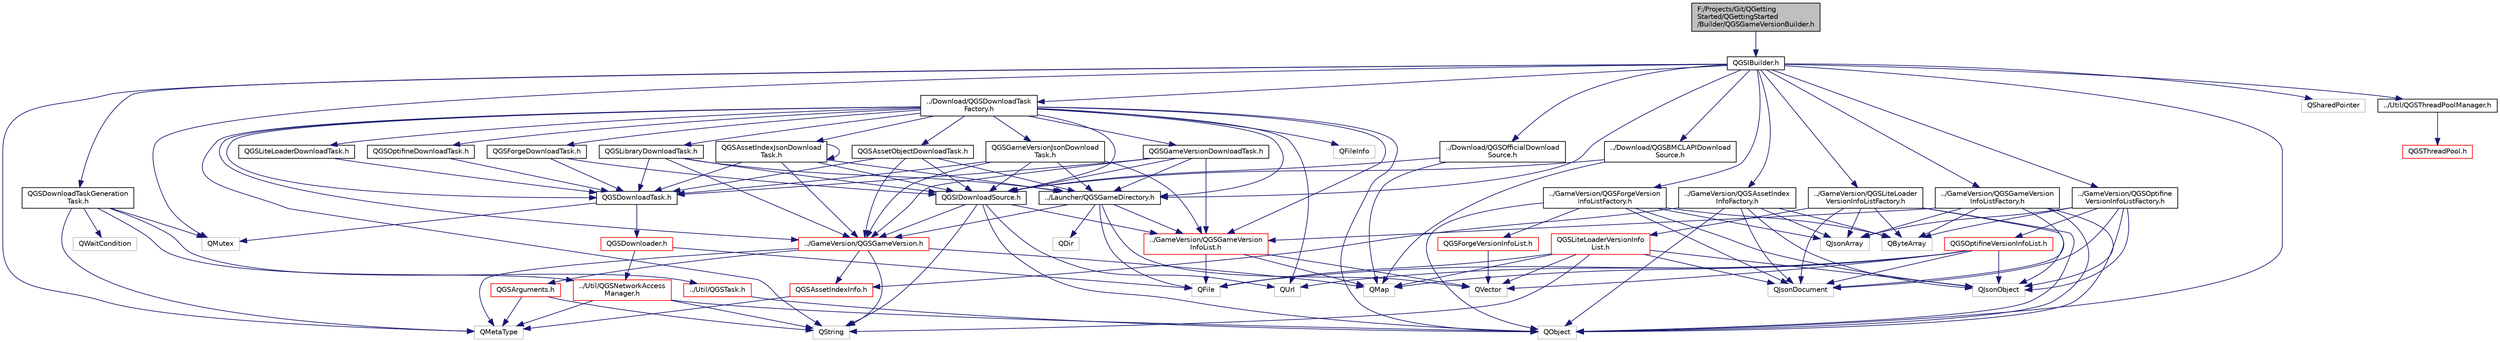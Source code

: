 digraph "F:/Projects/Git/QGettingStarted/QGettingStarted/Builder/QGSGameVersionBuilder.h"
{
  edge [fontname="Helvetica",fontsize="10",labelfontname="Helvetica",labelfontsize="10"];
  node [fontname="Helvetica",fontsize="10",shape=record];
  Node0 [label="F:/Projects/Git/QGetting\lStarted/QGettingStarted\l/Builder/QGSGameVersionBuilder.h",height=0.2,width=0.4,color="black", fillcolor="grey75", style="filled", fontcolor="black"];
  Node0 -> Node1 [color="midnightblue",fontsize="10",style="solid",fontname="Helvetica"];
  Node1 [label="QGSIBuilder.h",height=0.2,width=0.4,color="black", fillcolor="white", style="filled",URL="$_q_g_s_i_builder_8h.html"];
  Node1 -> Node2 [color="midnightblue",fontsize="10",style="solid",fontname="Helvetica"];
  Node2 [label="QObject",height=0.2,width=0.4,color="grey75", fillcolor="white", style="filled"];
  Node1 -> Node3 [color="midnightblue",fontsize="10",style="solid",fontname="Helvetica"];
  Node3 [label="QSharedPointer",height=0.2,width=0.4,color="grey75", fillcolor="white", style="filled"];
  Node1 -> Node4 [color="midnightblue",fontsize="10",style="solid",fontname="Helvetica"];
  Node4 [label="QMetaType",height=0.2,width=0.4,color="grey75", fillcolor="white", style="filled"];
  Node1 -> Node5 [color="midnightblue",fontsize="10",style="solid",fontname="Helvetica"];
  Node5 [label="QMutex",height=0.2,width=0.4,color="grey75", fillcolor="white", style="filled"];
  Node1 -> Node6 [color="midnightblue",fontsize="10",style="solid",fontname="Helvetica"];
  Node6 [label="../Download/QGSDownloadTask\lFactory.h",height=0.2,width=0.4,color="black", fillcolor="white", style="filled",URL="$_q_g_s_download_task_factory_8h.html"];
  Node6 -> Node7 [color="midnightblue",fontsize="10",style="solid",fontname="Helvetica"];
  Node7 [label="QString",height=0.2,width=0.4,color="grey75", fillcolor="white", style="filled"];
  Node6 -> Node8 [color="midnightblue",fontsize="10",style="solid",fontname="Helvetica"];
  Node8 [label="QUrl",height=0.2,width=0.4,color="grey75", fillcolor="white", style="filled"];
  Node6 -> Node2 [color="midnightblue",fontsize="10",style="solid",fontname="Helvetica"];
  Node6 -> Node9 [color="midnightblue",fontsize="10",style="solid",fontname="Helvetica"];
  Node9 [label="QFileInfo",height=0.2,width=0.4,color="grey75", fillcolor="white", style="filled"];
  Node6 -> Node10 [color="midnightblue",fontsize="10",style="solid",fontname="Helvetica"];
  Node10 [label="QGSDownloadTask.h",height=0.2,width=0.4,color="black", fillcolor="white", style="filled",URL="$_q_g_s_download_task_8h.html"];
  Node10 -> Node5 [color="midnightblue",fontsize="10",style="solid",fontname="Helvetica"];
  Node10 -> Node11 [color="midnightblue",fontsize="10",style="solid",fontname="Helvetica"];
  Node11 [label="QGSDownloader.h",height=0.2,width=0.4,color="red", fillcolor="white", style="filled",URL="$_q_g_s_downloader_8h.html"];
  Node11 -> Node12 [color="midnightblue",fontsize="10",style="solid",fontname="Helvetica"];
  Node12 [label="QFile",height=0.2,width=0.4,color="grey75", fillcolor="white", style="filled"];
  Node11 -> Node14 [color="midnightblue",fontsize="10",style="solid",fontname="Helvetica"];
  Node14 [label="../Util/QGSNetworkAccess\lManager.h",height=0.2,width=0.4,color="red", fillcolor="white", style="filled",URL="$_q_g_s_network_access_manager_8h.html"];
  Node14 -> Node2 [color="midnightblue",fontsize="10",style="solid",fontname="Helvetica"];
  Node14 -> Node7 [color="midnightblue",fontsize="10",style="solid",fontname="Helvetica"];
  Node14 -> Node4 [color="midnightblue",fontsize="10",style="solid",fontname="Helvetica"];
  Node6 -> Node26 [color="midnightblue",fontsize="10",style="solid",fontname="Helvetica"];
  Node26 [label="QGSGameVersionJsonDownload\lTask.h",height=0.2,width=0.4,color="black", fillcolor="white", style="filled",URL="$_q_g_s_game_version_json_download_task_8h.html"];
  Node26 -> Node10 [color="midnightblue",fontsize="10",style="solid",fontname="Helvetica"];
  Node26 -> Node27 [color="midnightblue",fontsize="10",style="solid",fontname="Helvetica"];
  Node27 [label="QGSIDownloadSource.h",height=0.2,width=0.4,color="black", fillcolor="white", style="filled",URL="$_q_g_s_i_download_source_8h.html"];
  Node27 -> Node2 [color="midnightblue",fontsize="10",style="solid",fontname="Helvetica"];
  Node27 -> Node7 [color="midnightblue",fontsize="10",style="solid",fontname="Helvetica"];
  Node27 -> Node8 [color="midnightblue",fontsize="10",style="solid",fontname="Helvetica"];
  Node27 -> Node28 [color="midnightblue",fontsize="10",style="solid",fontname="Helvetica"];
  Node28 [label="../GameVersion/QGSGameVersion.h",height=0.2,width=0.4,color="red", fillcolor="white", style="filled",URL="$_q_g_s_game_version_8h.html"];
  Node28 -> Node7 [color="midnightblue",fontsize="10",style="solid",fontname="Helvetica"];
  Node28 -> Node22 [color="midnightblue",fontsize="10",style="solid",fontname="Helvetica"];
  Node22 [label="QMap",height=0.2,width=0.4,color="grey75", fillcolor="white", style="filled"];
  Node28 -> Node4 [color="midnightblue",fontsize="10",style="solid",fontname="Helvetica"];
  Node28 -> Node29 [color="midnightblue",fontsize="10",style="solid",fontname="Helvetica"];
  Node29 [label="QGSArguments.h",height=0.2,width=0.4,color="red", fillcolor="white", style="filled",URL="$_q_g_s_arguments_8h.html"];
  Node29 -> Node7 [color="midnightblue",fontsize="10",style="solid",fontname="Helvetica"];
  Node29 -> Node4 [color="midnightblue",fontsize="10",style="solid",fontname="Helvetica"];
  Node28 -> Node37 [color="midnightblue",fontsize="10",style="solid",fontname="Helvetica"];
  Node37 [label="QGSAssetIndexInfo.h",height=0.2,width=0.4,color="red", fillcolor="white", style="filled",URL="$_q_g_s_asset_index_info_8h.html"];
  Node37 -> Node4 [color="midnightblue",fontsize="10",style="solid",fontname="Helvetica"];
  Node27 -> Node39 [color="midnightblue",fontsize="10",style="solid",fontname="Helvetica"];
  Node39 [label="../GameVersion/QGSGameVersion\lInfoList.h",height=0.2,width=0.4,color="red", fillcolor="white", style="filled",URL="$_q_g_s_game_version_info_list_8h.html"];
  Node39 -> Node22 [color="midnightblue",fontsize="10",style="solid",fontname="Helvetica"];
  Node39 -> Node40 [color="midnightblue",fontsize="10",style="solid",fontname="Helvetica"];
  Node40 [label="QVector",height=0.2,width=0.4,color="grey75", fillcolor="white", style="filled"];
  Node39 -> Node12 [color="midnightblue",fontsize="10",style="solid",fontname="Helvetica"];
  Node26 -> Node28 [color="midnightblue",fontsize="10",style="solid",fontname="Helvetica"];
  Node26 -> Node42 [color="midnightblue",fontsize="10",style="solid",fontname="Helvetica"];
  Node42 [label="../Launcher/QGSGameDirectory.h",height=0.2,width=0.4,color="black", fillcolor="white", style="filled",URL="$_q_g_s_game_directory_8h.html"];
  Node42 -> Node43 [color="midnightblue",fontsize="10",style="solid",fontname="Helvetica"];
  Node43 [label="QDir",height=0.2,width=0.4,color="grey75", fillcolor="white", style="filled"];
  Node42 -> Node12 [color="midnightblue",fontsize="10",style="solid",fontname="Helvetica"];
  Node42 -> Node40 [color="midnightblue",fontsize="10",style="solid",fontname="Helvetica"];
  Node42 -> Node28 [color="midnightblue",fontsize="10",style="solid",fontname="Helvetica"];
  Node42 -> Node39 [color="midnightblue",fontsize="10",style="solid",fontname="Helvetica"];
  Node26 -> Node39 [color="midnightblue",fontsize="10",style="solid",fontname="Helvetica"];
  Node6 -> Node44 [color="midnightblue",fontsize="10",style="solid",fontname="Helvetica"];
  Node44 [label="QGSAssetObjectDownloadTask.h",height=0.2,width=0.4,color="black", fillcolor="white", style="filled",URL="$_q_g_s_asset_object_download_task_8h.html"];
  Node44 -> Node10 [color="midnightblue",fontsize="10",style="solid",fontname="Helvetica"];
  Node44 -> Node27 [color="midnightblue",fontsize="10",style="solid",fontname="Helvetica"];
  Node44 -> Node28 [color="midnightblue",fontsize="10",style="solid",fontname="Helvetica"];
  Node44 -> Node42 [color="midnightblue",fontsize="10",style="solid",fontname="Helvetica"];
  Node6 -> Node45 [color="midnightblue",fontsize="10",style="solid",fontname="Helvetica"];
  Node45 [label="QGSLibraryDownloadTask.h",height=0.2,width=0.4,color="black", fillcolor="white", style="filled",URL="$_q_g_s_library_download_task_8h.html"];
  Node45 -> Node10 [color="midnightblue",fontsize="10",style="solid",fontname="Helvetica"];
  Node45 -> Node27 [color="midnightblue",fontsize="10",style="solid",fontname="Helvetica"];
  Node45 -> Node28 [color="midnightblue",fontsize="10",style="solid",fontname="Helvetica"];
  Node45 -> Node42 [color="midnightblue",fontsize="10",style="solid",fontname="Helvetica"];
  Node6 -> Node46 [color="midnightblue",fontsize="10",style="solid",fontname="Helvetica"];
  Node46 [label="QGSGameVersionDownloadTask.h",height=0.2,width=0.4,color="black", fillcolor="white", style="filled",URL="$_q_g_s_game_version_download_task_8h.html"];
  Node46 -> Node10 [color="midnightblue",fontsize="10",style="solid",fontname="Helvetica"];
  Node46 -> Node27 [color="midnightblue",fontsize="10",style="solid",fontname="Helvetica"];
  Node46 -> Node28 [color="midnightblue",fontsize="10",style="solid",fontname="Helvetica"];
  Node46 -> Node42 [color="midnightblue",fontsize="10",style="solid",fontname="Helvetica"];
  Node46 -> Node39 [color="midnightblue",fontsize="10",style="solid",fontname="Helvetica"];
  Node6 -> Node47 [color="midnightblue",fontsize="10",style="solid",fontname="Helvetica"];
  Node47 [label="QGSAssetIndexJsonDownload\lTask.h",height=0.2,width=0.4,color="black", fillcolor="white", style="filled",URL="$_q_g_s_asset_index_json_download_task_8h.html"];
  Node47 -> Node10 [color="midnightblue",fontsize="10",style="solid",fontname="Helvetica"];
  Node47 -> Node27 [color="midnightblue",fontsize="10",style="solid",fontname="Helvetica"];
  Node47 -> Node28 [color="midnightblue",fontsize="10",style="solid",fontname="Helvetica"];
  Node47 -> Node42 [color="midnightblue",fontsize="10",style="solid",fontname="Helvetica"];
  Node47 -> Node47 [color="midnightblue",fontsize="10",style="solid",fontname="Helvetica"];
  Node6 -> Node48 [color="midnightblue",fontsize="10",style="solid",fontname="Helvetica"];
  Node48 [label="QGSForgeDownloadTask.h",height=0.2,width=0.4,color="black", fillcolor="white", style="filled",URL="$_q_g_s_forge_download_task_8h.html"];
  Node48 -> Node10 [color="midnightblue",fontsize="10",style="solid",fontname="Helvetica"];
  Node48 -> Node27 [color="midnightblue",fontsize="10",style="solid",fontname="Helvetica"];
  Node6 -> Node49 [color="midnightblue",fontsize="10",style="solid",fontname="Helvetica"];
  Node49 [label="QGSLiteLoaderDownloadTask.h",height=0.2,width=0.4,color="black", fillcolor="white", style="filled",URL="$_q_g_s_lite_loader_download_task_8h.html"];
  Node49 -> Node10 [color="midnightblue",fontsize="10",style="solid",fontname="Helvetica"];
  Node6 -> Node50 [color="midnightblue",fontsize="10",style="solid",fontname="Helvetica"];
  Node50 [label="QGSOptifineDownloadTask.h",height=0.2,width=0.4,color="black", fillcolor="white", style="filled",URL="$_q_g_s_optifine_download_task_8h.html"];
  Node50 -> Node10 [color="midnightblue",fontsize="10",style="solid",fontname="Helvetica"];
  Node6 -> Node27 [color="midnightblue",fontsize="10",style="solid",fontname="Helvetica"];
  Node6 -> Node28 [color="midnightblue",fontsize="10",style="solid",fontname="Helvetica"];
  Node6 -> Node42 [color="midnightblue",fontsize="10",style="solid",fontname="Helvetica"];
  Node6 -> Node39 [color="midnightblue",fontsize="10",style="solid",fontname="Helvetica"];
  Node1 -> Node51 [color="midnightblue",fontsize="10",style="solid",fontname="Helvetica"];
  Node51 [label="../Download/QGSBMCLAPIDownload\lSource.h",height=0.2,width=0.4,color="black", fillcolor="white", style="filled",URL="$_q_g_s_b_m_c_l_a_p_i_download_source_8h.html"];
  Node51 -> Node22 [color="midnightblue",fontsize="10",style="solid",fontname="Helvetica"];
  Node51 -> Node27 [color="midnightblue",fontsize="10",style="solid",fontname="Helvetica"];
  Node1 -> Node52 [color="midnightblue",fontsize="10",style="solid",fontname="Helvetica"];
  Node52 [label="../Download/QGSOfficialDownload\lSource.h",height=0.2,width=0.4,color="black", fillcolor="white", style="filled",URL="$_q_g_s_official_download_source_8h.html"];
  Node52 -> Node22 [color="midnightblue",fontsize="10",style="solid",fontname="Helvetica"];
  Node52 -> Node27 [color="midnightblue",fontsize="10",style="solid",fontname="Helvetica"];
  Node1 -> Node53 [color="midnightblue",fontsize="10",style="solid",fontname="Helvetica"];
  Node53 [label="../GameVersion/QGSAssetIndex\lInfoFactory.h",height=0.2,width=0.4,color="black", fillcolor="white", style="filled",URL="$_q_g_s_asset_index_info_factory_8h.html"];
  Node53 -> Node2 [color="midnightblue",fontsize="10",style="solid",fontname="Helvetica"];
  Node53 -> Node54 [color="midnightblue",fontsize="10",style="solid",fontname="Helvetica"];
  Node54 [label="QByteArray",height=0.2,width=0.4,color="grey75", fillcolor="white", style="filled"];
  Node53 -> Node55 [color="midnightblue",fontsize="10",style="solid",fontname="Helvetica"];
  Node55 [label="QJsonArray",height=0.2,width=0.4,color="grey75", fillcolor="white", style="filled"];
  Node53 -> Node56 [color="midnightblue",fontsize="10",style="solid",fontname="Helvetica"];
  Node56 [label="QJsonDocument",height=0.2,width=0.4,color="grey75", fillcolor="white", style="filled"];
  Node53 -> Node57 [color="midnightblue",fontsize="10",style="solid",fontname="Helvetica"];
  Node57 [label="QJsonObject",height=0.2,width=0.4,color="grey75", fillcolor="white", style="filled"];
  Node53 -> Node37 [color="midnightblue",fontsize="10",style="solid",fontname="Helvetica"];
  Node1 -> Node58 [color="midnightblue",fontsize="10",style="solid",fontname="Helvetica"];
  Node58 [label="../GameVersion/QGSForgeVersion\lInfoListFactory.h",height=0.2,width=0.4,color="black", fillcolor="white", style="filled",URL="$_q_g_s_forge_version_info_list_factory_8h.html"];
  Node58 -> Node2 [color="midnightblue",fontsize="10",style="solid",fontname="Helvetica"];
  Node58 -> Node54 [color="midnightblue",fontsize="10",style="solid",fontname="Helvetica"];
  Node58 -> Node55 [color="midnightblue",fontsize="10",style="solid",fontname="Helvetica"];
  Node58 -> Node56 [color="midnightblue",fontsize="10",style="solid",fontname="Helvetica"];
  Node58 -> Node57 [color="midnightblue",fontsize="10",style="solid",fontname="Helvetica"];
  Node58 -> Node59 [color="midnightblue",fontsize="10",style="solid",fontname="Helvetica"];
  Node59 [label="QGSForgeVersionInfoList.h",height=0.2,width=0.4,color="red", fillcolor="white", style="filled",URL="$_q_g_s_forge_version_info_list_8h.html"];
  Node59 -> Node40 [color="midnightblue",fontsize="10",style="solid",fontname="Helvetica"];
  Node1 -> Node61 [color="midnightblue",fontsize="10",style="solid",fontname="Helvetica"];
  Node61 [label="../GameVersion/QGSGameVersion\lInfoListFactory.h",height=0.2,width=0.4,color="black", fillcolor="white", style="filled",URL="$_q_g_s_game_version_info_list_factory_8h.html"];
  Node61 -> Node2 [color="midnightblue",fontsize="10",style="solid",fontname="Helvetica"];
  Node61 -> Node54 [color="midnightblue",fontsize="10",style="solid",fontname="Helvetica"];
  Node61 -> Node55 [color="midnightblue",fontsize="10",style="solid",fontname="Helvetica"];
  Node61 -> Node56 [color="midnightblue",fontsize="10",style="solid",fontname="Helvetica"];
  Node61 -> Node57 [color="midnightblue",fontsize="10",style="solid",fontname="Helvetica"];
  Node61 -> Node39 [color="midnightblue",fontsize="10",style="solid",fontname="Helvetica"];
  Node1 -> Node62 [color="midnightblue",fontsize="10",style="solid",fontname="Helvetica"];
  Node62 [label="../GameVersion/QGSLiteLoader\lVersionInfoListFactory.h",height=0.2,width=0.4,color="black", fillcolor="white", style="filled",URL="$_q_g_s_lite_loader_version_info_list_factory_8h.html"];
  Node62 -> Node2 [color="midnightblue",fontsize="10",style="solid",fontname="Helvetica"];
  Node62 -> Node54 [color="midnightblue",fontsize="10",style="solid",fontname="Helvetica"];
  Node62 -> Node55 [color="midnightblue",fontsize="10",style="solid",fontname="Helvetica"];
  Node62 -> Node56 [color="midnightblue",fontsize="10",style="solid",fontname="Helvetica"];
  Node62 -> Node57 [color="midnightblue",fontsize="10",style="solid",fontname="Helvetica"];
  Node62 -> Node63 [color="midnightblue",fontsize="10",style="solid",fontname="Helvetica"];
  Node63 [label="QGSLiteLoaderVersionInfo\lList.h",height=0.2,width=0.4,color="red", fillcolor="white", style="filled",URL="$_q_g_s_lite_loader_version_info_list_8h.html"];
  Node63 -> Node7 [color="midnightblue",fontsize="10",style="solid",fontname="Helvetica"];
  Node63 -> Node22 [color="midnightblue",fontsize="10",style="solid",fontname="Helvetica"];
  Node63 -> Node40 [color="midnightblue",fontsize="10",style="solid",fontname="Helvetica"];
  Node63 -> Node12 [color="midnightblue",fontsize="10",style="solid",fontname="Helvetica"];
  Node63 -> Node56 [color="midnightblue",fontsize="10",style="solid",fontname="Helvetica"];
  Node63 -> Node57 [color="midnightblue",fontsize="10",style="solid",fontname="Helvetica"];
  Node1 -> Node67 [color="midnightblue",fontsize="10",style="solid",fontname="Helvetica"];
  Node67 [label="../GameVersion/QGSOptifine\lVersionInfoListFactory.h",height=0.2,width=0.4,color="black", fillcolor="white", style="filled",URL="$_q_g_s_optifine_version_info_list_factory_8h.html"];
  Node67 -> Node2 [color="midnightblue",fontsize="10",style="solid",fontname="Helvetica"];
  Node67 -> Node54 [color="midnightblue",fontsize="10",style="solid",fontname="Helvetica"];
  Node67 -> Node55 [color="midnightblue",fontsize="10",style="solid",fontname="Helvetica"];
  Node67 -> Node56 [color="midnightblue",fontsize="10",style="solid",fontname="Helvetica"];
  Node67 -> Node57 [color="midnightblue",fontsize="10",style="solid",fontname="Helvetica"];
  Node67 -> Node68 [color="midnightblue",fontsize="10",style="solid",fontname="Helvetica"];
  Node68 [label="QGSOptifineVersionInfoList.h",height=0.2,width=0.4,color="red", fillcolor="white", style="filled",URL="$_q_g_s_optifine_version_info_list_8h.html"];
  Node68 -> Node22 [color="midnightblue",fontsize="10",style="solid",fontname="Helvetica"];
  Node68 -> Node40 [color="midnightblue",fontsize="10",style="solid",fontname="Helvetica"];
  Node68 -> Node8 [color="midnightblue",fontsize="10",style="solid",fontname="Helvetica"];
  Node68 -> Node12 [color="midnightblue",fontsize="10",style="solid",fontname="Helvetica"];
  Node68 -> Node56 [color="midnightblue",fontsize="10",style="solid",fontname="Helvetica"];
  Node68 -> Node57 [color="midnightblue",fontsize="10",style="solid",fontname="Helvetica"];
  Node1 -> Node42 [color="midnightblue",fontsize="10",style="solid",fontname="Helvetica"];
  Node1 -> Node70 [color="midnightblue",fontsize="10",style="solid",fontname="Helvetica"];
  Node70 [label="../Util/QGSThreadPoolManager.h",height=0.2,width=0.4,color="black", fillcolor="white", style="filled",URL="$_q_g_s_thread_pool_manager_8h.html"];
  Node70 -> Node71 [color="midnightblue",fontsize="10",style="solid",fontname="Helvetica"];
  Node71 [label="QGSThreadPool.h",height=0.2,width=0.4,color="red", fillcolor="white", style="filled",URL="$_q_g_s_thread_pool_8h.html"];
  Node1 -> Node78 [color="midnightblue",fontsize="10",style="solid",fontname="Helvetica"];
  Node78 [label="QGSDownloadTaskGeneration\lTask.h",height=0.2,width=0.4,color="black", fillcolor="white", style="filled",URL="$_q_g_s_download_task_generation_task_8h.html"];
  Node78 -> Node5 [color="midnightblue",fontsize="10",style="solid",fontname="Helvetica"];
  Node78 -> Node4 [color="midnightblue",fontsize="10",style="solid",fontname="Helvetica"];
  Node78 -> Node75 [color="midnightblue",fontsize="10",style="solid",fontname="Helvetica"];
  Node75 [label="QWaitCondition",height=0.2,width=0.4,color="grey75", fillcolor="white", style="filled"];
  Node78 -> Node24 [color="midnightblue",fontsize="10",style="solid",fontname="Helvetica"];
  Node24 [label="../Util/QGSTask.h",height=0.2,width=0.4,color="red", fillcolor="white", style="filled",URL="$_q_g_s_task_8h.html"];
  Node24 -> Node2 [color="midnightblue",fontsize="10",style="solid",fontname="Helvetica"];
  Node78 -> Node14 [color="midnightblue",fontsize="10",style="solid",fontname="Helvetica"];
}
